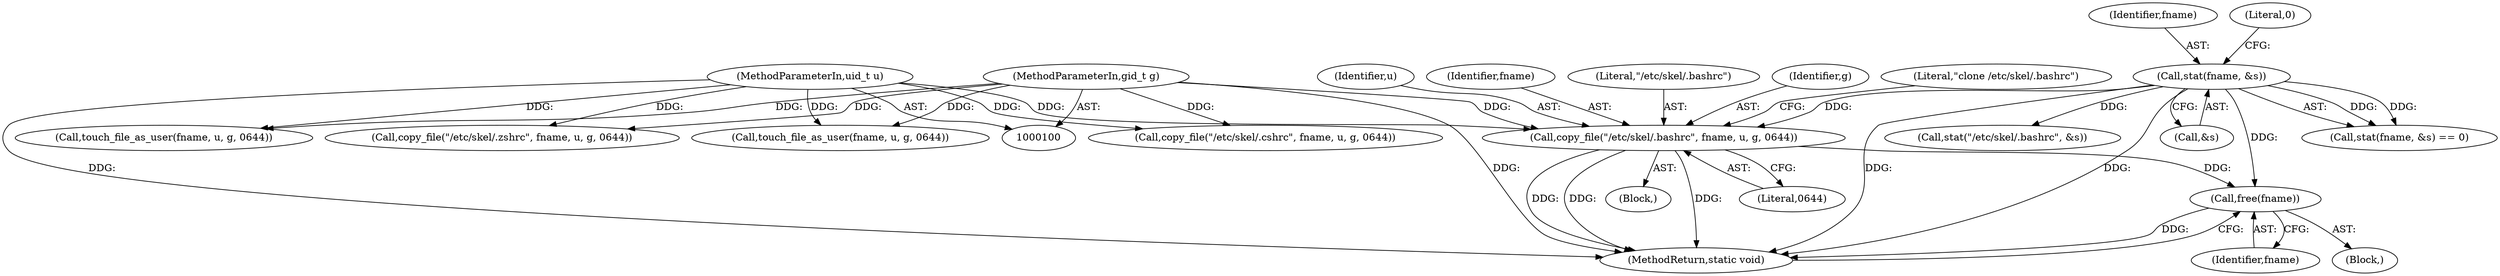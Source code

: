digraph "0_firejail_b8a4ff9775318ca5e679183884a6a63f3da8f863_1@API" {
"1000273" [label="(Call,free(fname))"];
"1000251" [label="(Call,stat(fname, &s))"];
"1000265" [label="(Call,copy_file(\"/etc/skel/.bashrc\", fname, u, g, 0644))"];
"1000102" [label="(MethodParameterIn,uid_t u)"];
"1000103" [label="(MethodParameterIn,gid_t g)"];
"1000250" [label="(Call,stat(fname, &s) == 0)"];
"1000267" [label="(Identifier,fname)"];
"1000273" [label="(Call,free(fname))"];
"1000252" [label="(Identifier,fname)"];
"1000270" [label="(Literal,0644)"];
"1000215" [label="(Call,copy_file(\"/etc/skel/.cshrc\", fname, u, g, 0644))"];
"1000225" [label="(Call,touch_file_as_user(fname, u, g, 0644))"];
"1000251" [label="(Call,stat(fname, &s))"];
"1000164" [label="(Call,touch_file_as_user(fname, u, g, 0644))"];
"1000264" [label="(Block,)"];
"1000266" [label="(Literal,\"/etc/skel/.bashrc\")"];
"1000265" [label="(Call,copy_file(\"/etc/skel/.bashrc\", fname, u, g, 0644))"];
"1000255" [label="(Literal,0)"];
"1000103" [label="(MethodParameterIn,gid_t g)"];
"1000102" [label="(MethodParameterIn,uid_t u)"];
"1000275" [label="(MethodReturn,static void)"];
"1000269" [label="(Identifier,g)"];
"1000253" [label="(Call,&s)"];
"1000272" [label="(Literal,\"clone /etc/skel/.bashrc\")"];
"1000268" [label="(Identifier,u)"];
"1000154" [label="(Call,copy_file(\"/etc/skel/.zshrc\", fname, u, g, 0644))"];
"1000274" [label="(Identifier,fname)"];
"1000259" [label="(Call,stat(\"/etc/skel/.bashrc\", &s))"];
"1000236" [label="(Block,)"];
"1000273" -> "1000236"  [label="AST: "];
"1000273" -> "1000274"  [label="CFG: "];
"1000274" -> "1000273"  [label="AST: "];
"1000275" -> "1000273"  [label="CFG: "];
"1000273" -> "1000275"  [label="DDG: "];
"1000251" -> "1000273"  [label="DDG: "];
"1000265" -> "1000273"  [label="DDG: "];
"1000251" -> "1000250"  [label="AST: "];
"1000251" -> "1000253"  [label="CFG: "];
"1000252" -> "1000251"  [label="AST: "];
"1000253" -> "1000251"  [label="AST: "];
"1000255" -> "1000251"  [label="CFG: "];
"1000251" -> "1000275"  [label="DDG: "];
"1000251" -> "1000275"  [label="DDG: "];
"1000251" -> "1000250"  [label="DDG: "];
"1000251" -> "1000250"  [label="DDG: "];
"1000251" -> "1000259"  [label="DDG: "];
"1000251" -> "1000265"  [label="DDG: "];
"1000265" -> "1000264"  [label="AST: "];
"1000265" -> "1000270"  [label="CFG: "];
"1000266" -> "1000265"  [label="AST: "];
"1000267" -> "1000265"  [label="AST: "];
"1000268" -> "1000265"  [label="AST: "];
"1000269" -> "1000265"  [label="AST: "];
"1000270" -> "1000265"  [label="AST: "];
"1000272" -> "1000265"  [label="CFG: "];
"1000265" -> "1000275"  [label="DDG: "];
"1000265" -> "1000275"  [label="DDG: "];
"1000265" -> "1000275"  [label="DDG: "];
"1000102" -> "1000265"  [label="DDG: "];
"1000103" -> "1000265"  [label="DDG: "];
"1000102" -> "1000100"  [label="AST: "];
"1000102" -> "1000275"  [label="DDG: "];
"1000102" -> "1000154"  [label="DDG: "];
"1000102" -> "1000164"  [label="DDG: "];
"1000102" -> "1000215"  [label="DDG: "];
"1000102" -> "1000225"  [label="DDG: "];
"1000103" -> "1000100"  [label="AST: "];
"1000103" -> "1000275"  [label="DDG: "];
"1000103" -> "1000154"  [label="DDG: "];
"1000103" -> "1000164"  [label="DDG: "];
"1000103" -> "1000215"  [label="DDG: "];
"1000103" -> "1000225"  [label="DDG: "];
}
